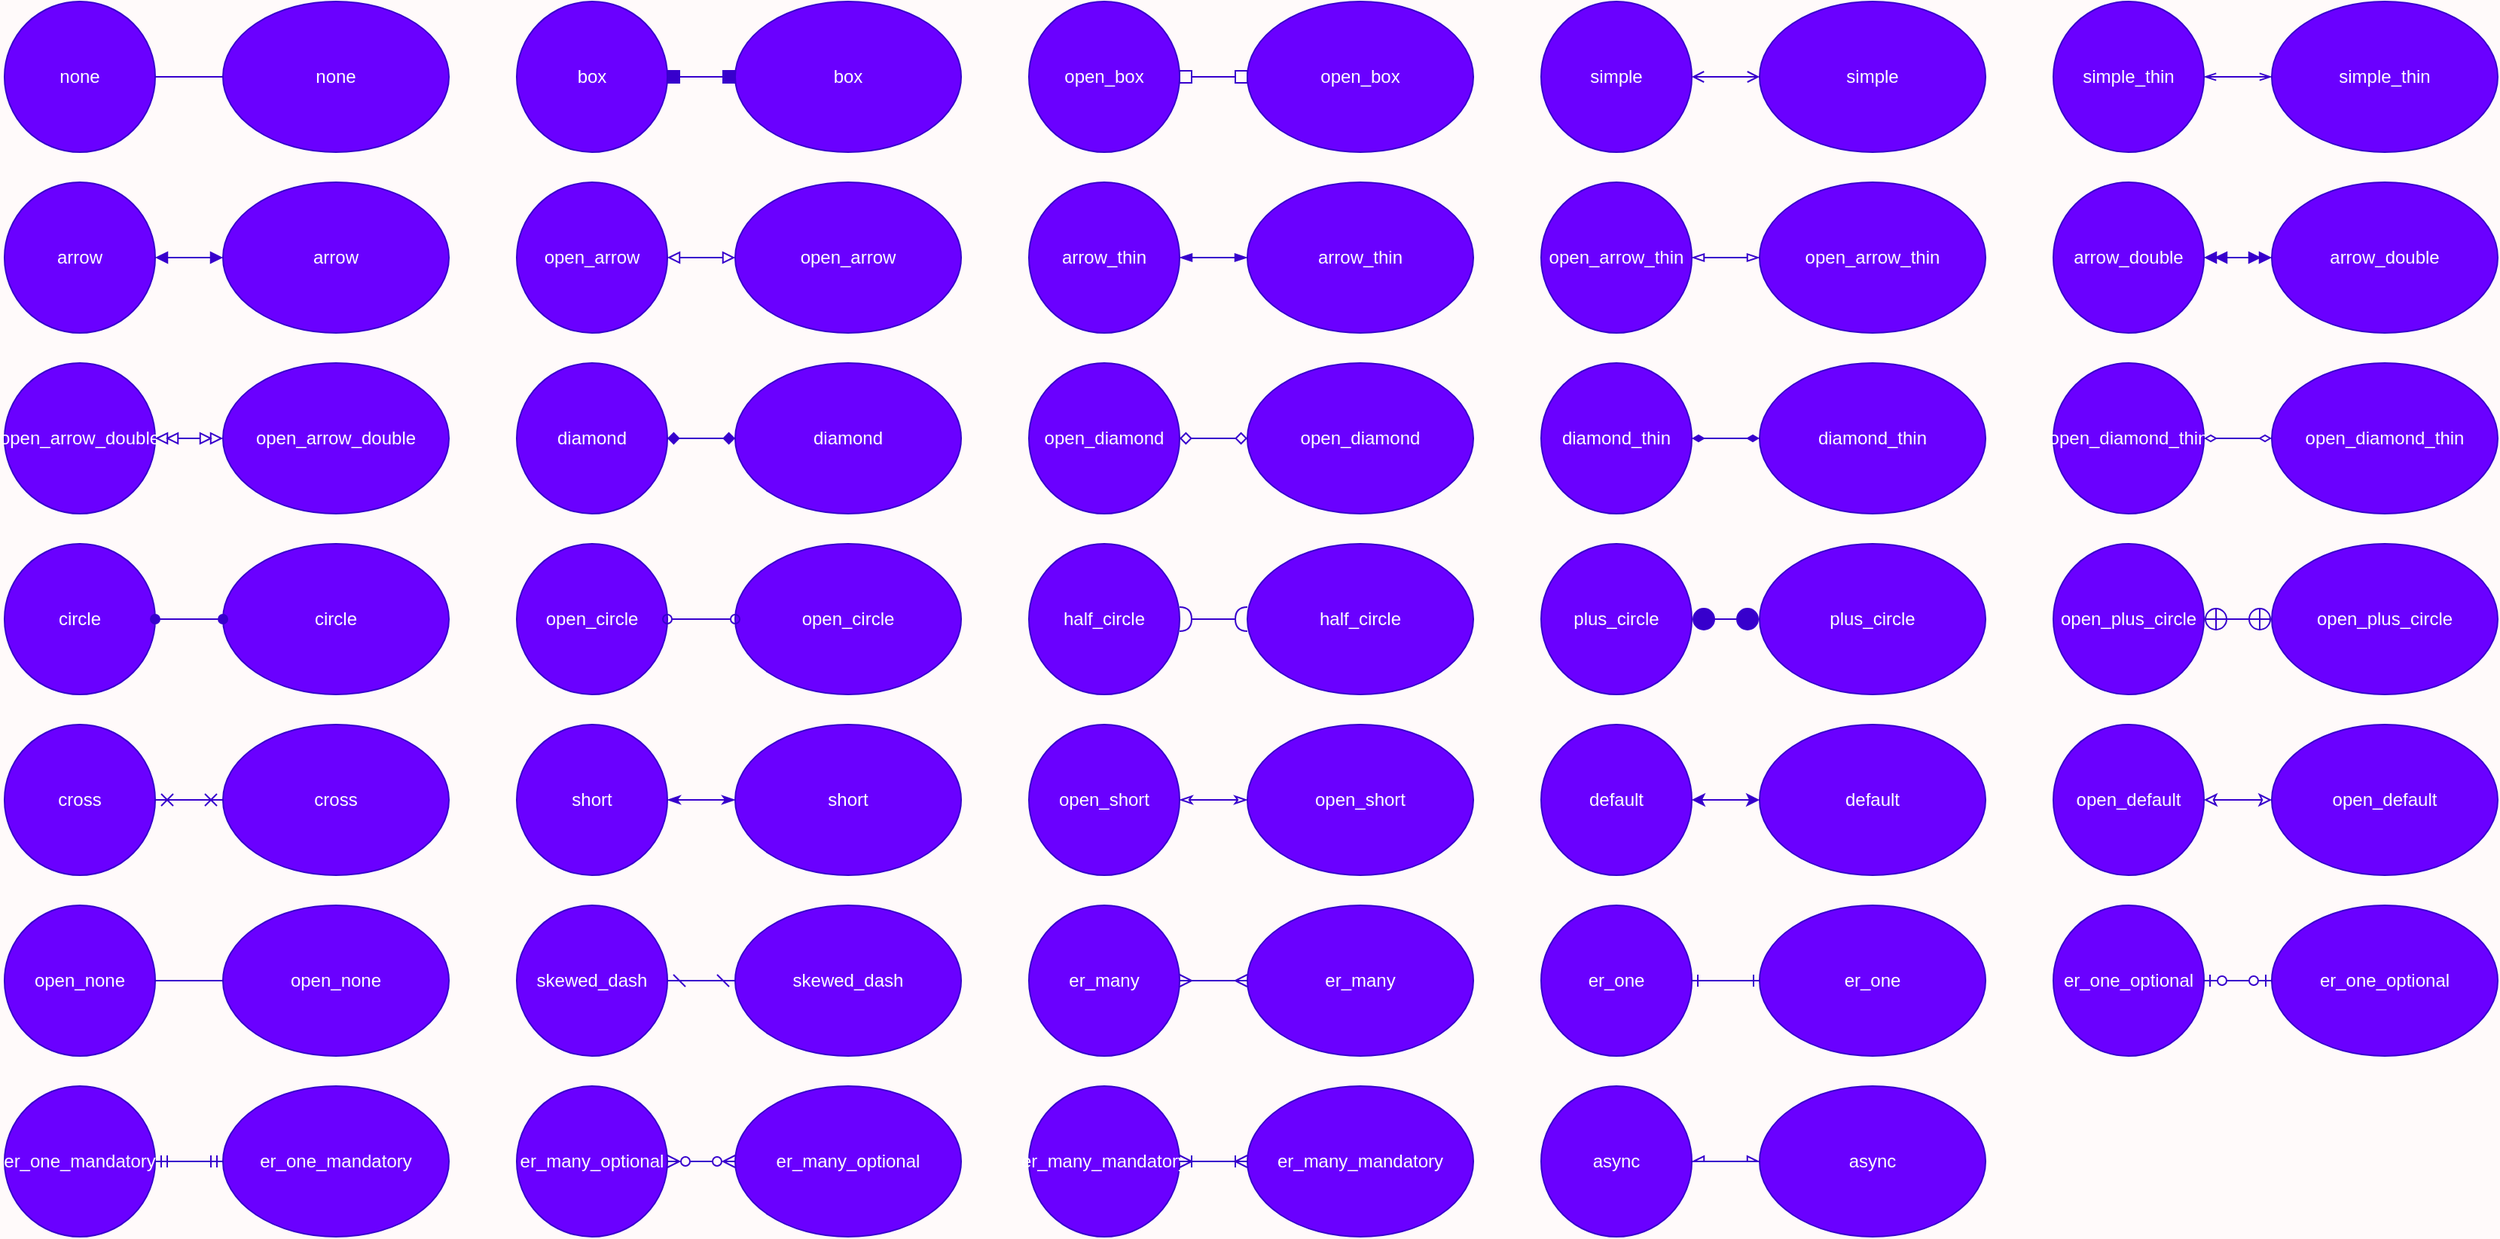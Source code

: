 <mxfile>
  <diagram id="HzW" name="Style-Plain">
    <mxGraphModel dx="0" dy="0" background="#FFFAFA" grid="0" gridSize="10" guides="1" tooltips="1" connect="1" arrows="1" fold="1" page="1" pageScale="1" pageWidth="1169" pageHeight="827" math="0" shadow="0">
      <root>
        <mxCell id="page_root_HzW" parent="HzW"/>
        <mxCell id="node_root_HzW" parent="page_root_HzW"/>
        <mxCell id="0" value="none" style="whiteSpace=wrap;html=1;fillColor=#6a00ff;strokeColor=#3700CC;fontColor=#ffffff;ellipse" vertex="1" parent="node_root_HzW">
          <mxGeometry x="35" y="10" width="100" height="100" as="geometry"/>
        </mxCell>
        <mxCell id="100" value="none" style="whiteSpace=wrap;html=1;fillColor=#6a00ff;strokeColor=#3700CC;fontColor=#ffffff;ellipse" vertex="1" parent="node_root_HzW">
          <mxGeometry x="180" y="10" width="150" height="100" as="geometry"/>
        </mxCell>
        <mxCell id="1" value="box" style="whiteSpace=wrap;html=1;fillColor=#6a00ff;strokeColor=#3700CC;fontColor=#ffffff;ellipse" vertex="1" parent="node_root_HzW">
          <mxGeometry x="375" y="10" width="100" height="100" as="geometry"/>
        </mxCell>
        <mxCell id="101" value="box" style="whiteSpace=wrap;html=1;fillColor=#6a00ff;strokeColor=#3700CC;fontColor=#ffffff;ellipse" vertex="1" parent="node_root_HzW">
          <mxGeometry x="520" y="10" width="150" height="100" as="geometry"/>
        </mxCell>
        <mxCell id="2" value="open_box" style="whiteSpace=wrap;html=1;fillColor=#6a00ff;strokeColor=#3700CC;fontColor=#ffffff;ellipse" vertex="1" parent="node_root_HzW">
          <mxGeometry x="715" y="10" width="100" height="100" as="geometry"/>
        </mxCell>
        <mxCell id="102" value="open_box" style="whiteSpace=wrap;html=1;fillColor=#6a00ff;strokeColor=#3700CC;fontColor=#ffffff;ellipse" vertex="1" parent="node_root_HzW">
          <mxGeometry x="860" y="10" width="150" height="100" as="geometry"/>
        </mxCell>
        <mxCell id="3" value="simple" style="whiteSpace=wrap;html=1;fillColor=#6a00ff;strokeColor=#3700CC;fontColor=#ffffff;ellipse" vertex="1" parent="node_root_HzW">
          <mxGeometry x="1055" y="10" width="100" height="100" as="geometry"/>
        </mxCell>
        <mxCell id="103" value="simple" style="whiteSpace=wrap;html=1;fillColor=#6a00ff;strokeColor=#3700CC;fontColor=#ffffff;ellipse" vertex="1" parent="node_root_HzW">
          <mxGeometry x="1200" y="10" width="150" height="100" as="geometry"/>
        </mxCell>
        <mxCell id="4" value="simple_thin" style="whiteSpace=wrap;html=1;fillColor=#6a00ff;strokeColor=#3700CC;fontColor=#ffffff;ellipse" vertex="1" parent="node_root_HzW">
          <mxGeometry x="1395" y="10" width="100" height="100" as="geometry"/>
        </mxCell>
        <mxCell id="104" value="simple_thin" style="whiteSpace=wrap;html=1;fillColor=#6a00ff;strokeColor=#3700CC;fontColor=#ffffff;ellipse" vertex="1" parent="node_root_HzW">
          <mxGeometry x="1540" y="10" width="150" height="100" as="geometry"/>
        </mxCell>
        <mxCell id="5" value="arrow" style="whiteSpace=wrap;html=1;fillColor=#6a00ff;strokeColor=#3700CC;fontColor=#ffffff;ellipse" vertex="1" parent="node_root_HzW">
          <mxGeometry x="35" y="130" width="100" height="100" as="geometry"/>
        </mxCell>
        <mxCell id="105" value="arrow" style="whiteSpace=wrap;html=1;fillColor=#6a00ff;strokeColor=#3700CC;fontColor=#ffffff;ellipse" vertex="1" parent="node_root_HzW">
          <mxGeometry x="180" y="130" width="150" height="100" as="geometry"/>
        </mxCell>
        <mxCell id="6" value="open_arrow" style="whiteSpace=wrap;html=1;fillColor=#6a00ff;strokeColor=#3700CC;fontColor=#ffffff;ellipse" vertex="1" parent="node_root_HzW">
          <mxGeometry x="375" y="130" width="100" height="100" as="geometry"/>
        </mxCell>
        <mxCell id="106" value="open_arrow" style="whiteSpace=wrap;html=1;fillColor=#6a00ff;strokeColor=#3700CC;fontColor=#ffffff;ellipse" vertex="1" parent="node_root_HzW">
          <mxGeometry x="520" y="130" width="150" height="100" as="geometry"/>
        </mxCell>
        <mxCell id="7" value="arrow_thin" style="whiteSpace=wrap;html=1;fillColor=#6a00ff;strokeColor=#3700CC;fontColor=#ffffff;ellipse" vertex="1" parent="node_root_HzW">
          <mxGeometry x="715" y="130" width="100" height="100" as="geometry"/>
        </mxCell>
        <mxCell id="107" value="arrow_thin" style="whiteSpace=wrap;html=1;fillColor=#6a00ff;strokeColor=#3700CC;fontColor=#ffffff;ellipse" vertex="1" parent="node_root_HzW">
          <mxGeometry x="860" y="130" width="150" height="100" as="geometry"/>
        </mxCell>
        <mxCell id="8" value="open_arrow_thin" style="whiteSpace=wrap;html=1;fillColor=#6a00ff;strokeColor=#3700CC;fontColor=#ffffff;ellipse" vertex="1" parent="node_root_HzW">
          <mxGeometry x="1055" y="130" width="100" height="100" as="geometry"/>
        </mxCell>
        <mxCell id="108" value="open_arrow_thin" style="whiteSpace=wrap;html=1;fillColor=#6a00ff;strokeColor=#3700CC;fontColor=#ffffff;ellipse" vertex="1" parent="node_root_HzW">
          <mxGeometry x="1200" y="130" width="150" height="100" as="geometry"/>
        </mxCell>
        <mxCell id="9" value="arrow_double" style="whiteSpace=wrap;html=1;fillColor=#6a00ff;strokeColor=#3700CC;fontColor=#ffffff;ellipse" vertex="1" parent="node_root_HzW">
          <mxGeometry x="1395" y="130" width="100" height="100" as="geometry"/>
        </mxCell>
        <mxCell id="109" value="arrow_double" style="whiteSpace=wrap;html=1;fillColor=#6a00ff;strokeColor=#3700CC;fontColor=#ffffff;ellipse" vertex="1" parent="node_root_HzW">
          <mxGeometry x="1540" y="130" width="150" height="100" as="geometry"/>
        </mxCell>
        <mxCell id="10" value="open_arrow_double" style="whiteSpace=wrap;html=1;fillColor=#6a00ff;strokeColor=#3700CC;fontColor=#ffffff;ellipse" vertex="1" parent="node_root_HzW">
          <mxGeometry x="35" y="250" width="100" height="100" as="geometry"/>
        </mxCell>
        <mxCell id="110" value="open_arrow_double" style="whiteSpace=wrap;html=1;fillColor=#6a00ff;strokeColor=#3700CC;fontColor=#ffffff;ellipse" vertex="1" parent="node_root_HzW">
          <mxGeometry x="180" y="250" width="150" height="100" as="geometry"/>
        </mxCell>
        <mxCell id="11" value="diamond" style="whiteSpace=wrap;html=1;fillColor=#6a00ff;strokeColor=#3700CC;fontColor=#ffffff;ellipse" vertex="1" parent="node_root_HzW">
          <mxGeometry x="375" y="250" width="100" height="100" as="geometry"/>
        </mxCell>
        <mxCell id="111" value="diamond" style="whiteSpace=wrap;html=1;fillColor=#6a00ff;strokeColor=#3700CC;fontColor=#ffffff;ellipse" vertex="1" parent="node_root_HzW">
          <mxGeometry x="520" y="250" width="150" height="100" as="geometry"/>
        </mxCell>
        <mxCell id="12" value="open_diamond" style="whiteSpace=wrap;html=1;fillColor=#6a00ff;strokeColor=#3700CC;fontColor=#ffffff;ellipse" vertex="1" parent="node_root_HzW">
          <mxGeometry x="715" y="250" width="100" height="100" as="geometry"/>
        </mxCell>
        <mxCell id="112" value="open_diamond" style="whiteSpace=wrap;html=1;fillColor=#6a00ff;strokeColor=#3700CC;fontColor=#ffffff;ellipse" vertex="1" parent="node_root_HzW">
          <mxGeometry x="860" y="250" width="150" height="100" as="geometry"/>
        </mxCell>
        <mxCell id="13" value="diamond_thin" style="whiteSpace=wrap;html=1;fillColor=#6a00ff;strokeColor=#3700CC;fontColor=#ffffff;ellipse" vertex="1" parent="node_root_HzW">
          <mxGeometry x="1055" y="250" width="100" height="100" as="geometry"/>
        </mxCell>
        <mxCell id="113" value="diamond_thin" style="whiteSpace=wrap;html=1;fillColor=#6a00ff;strokeColor=#3700CC;fontColor=#ffffff;ellipse" vertex="1" parent="node_root_HzW">
          <mxGeometry x="1200" y="250" width="150" height="100" as="geometry"/>
        </mxCell>
        <mxCell id="14" value="open_diamond_thin" style="whiteSpace=wrap;html=1;fillColor=#6a00ff;strokeColor=#3700CC;fontColor=#ffffff;ellipse" vertex="1" parent="node_root_HzW">
          <mxGeometry x="1395" y="250" width="100" height="100" as="geometry"/>
        </mxCell>
        <mxCell id="114" value="open_diamond_thin" style="whiteSpace=wrap;html=1;fillColor=#6a00ff;strokeColor=#3700CC;fontColor=#ffffff;ellipse" vertex="1" parent="node_root_HzW">
          <mxGeometry x="1540" y="250" width="150" height="100" as="geometry"/>
        </mxCell>
        <mxCell id="15" value="circle" style="whiteSpace=wrap;html=1;fillColor=#6a00ff;strokeColor=#3700CC;fontColor=#ffffff;ellipse" vertex="1" parent="node_root_HzW">
          <mxGeometry x="35" y="370" width="100" height="100" as="geometry"/>
        </mxCell>
        <mxCell id="115" value="circle" style="whiteSpace=wrap;html=1;fillColor=#6a00ff;strokeColor=#3700CC;fontColor=#ffffff;ellipse" vertex="1" parent="node_root_HzW">
          <mxGeometry x="180" y="370" width="150" height="100" as="geometry"/>
        </mxCell>
        <mxCell id="16" value="open_circle" style="whiteSpace=wrap;html=1;fillColor=#6a00ff;strokeColor=#3700CC;fontColor=#ffffff;ellipse" vertex="1" parent="node_root_HzW">
          <mxGeometry x="375" y="370" width="100" height="100" as="geometry"/>
        </mxCell>
        <mxCell id="116" value="open_circle" style="whiteSpace=wrap;html=1;fillColor=#6a00ff;strokeColor=#3700CC;fontColor=#ffffff;ellipse" vertex="1" parent="node_root_HzW">
          <mxGeometry x="520" y="370" width="150" height="100" as="geometry"/>
        </mxCell>
        <mxCell id="17" value="half_circle" style="whiteSpace=wrap;html=1;fillColor=#6a00ff;strokeColor=#3700CC;fontColor=#ffffff;ellipse" vertex="1" parent="node_root_HzW">
          <mxGeometry x="715" y="370" width="100" height="100" as="geometry"/>
        </mxCell>
        <mxCell id="117" value="half_circle" style="whiteSpace=wrap;html=1;fillColor=#6a00ff;strokeColor=#3700CC;fontColor=#ffffff;ellipse" vertex="1" parent="node_root_HzW">
          <mxGeometry x="860" y="370" width="150" height="100" as="geometry"/>
        </mxCell>
        <mxCell id="18" value="plus_circle" style="whiteSpace=wrap;html=1;fillColor=#6a00ff;strokeColor=#3700CC;fontColor=#ffffff;ellipse" vertex="1" parent="node_root_HzW">
          <mxGeometry x="1055" y="370" width="100" height="100" as="geometry"/>
        </mxCell>
        <mxCell id="118" value="plus_circle" style="whiteSpace=wrap;html=1;fillColor=#6a00ff;strokeColor=#3700CC;fontColor=#ffffff;ellipse" vertex="1" parent="node_root_HzW">
          <mxGeometry x="1200" y="370" width="150" height="100" as="geometry"/>
        </mxCell>
        <mxCell id="19" value="open_plus_circle" style="whiteSpace=wrap;html=1;fillColor=#6a00ff;strokeColor=#3700CC;fontColor=#ffffff;ellipse" vertex="1" parent="node_root_HzW">
          <mxGeometry x="1395" y="370" width="100" height="100" as="geometry"/>
        </mxCell>
        <mxCell id="119" value="open_plus_circle" style="whiteSpace=wrap;html=1;fillColor=#6a00ff;strokeColor=#3700CC;fontColor=#ffffff;ellipse" vertex="1" parent="node_root_HzW">
          <mxGeometry x="1540" y="370" width="150" height="100" as="geometry"/>
        </mxCell>
        <mxCell id="20" value="cross" style="whiteSpace=wrap;html=1;fillColor=#6a00ff;strokeColor=#3700CC;fontColor=#ffffff;ellipse" vertex="1" parent="node_root_HzW">
          <mxGeometry x="35" y="490" width="100" height="100" as="geometry"/>
        </mxCell>
        <mxCell id="120" value="cross" style="whiteSpace=wrap;html=1;fillColor=#6a00ff;strokeColor=#3700CC;fontColor=#ffffff;ellipse" vertex="1" parent="node_root_HzW">
          <mxGeometry x="180" y="490" width="150" height="100" as="geometry"/>
        </mxCell>
        <mxCell id="21" value="short" style="whiteSpace=wrap;html=1;fillColor=#6a00ff;strokeColor=#3700CC;fontColor=#ffffff;ellipse" vertex="1" parent="node_root_HzW">
          <mxGeometry x="375" y="490" width="100" height="100" as="geometry"/>
        </mxCell>
        <mxCell id="121" value="short" style="whiteSpace=wrap;html=1;fillColor=#6a00ff;strokeColor=#3700CC;fontColor=#ffffff;ellipse" vertex="1" parent="node_root_HzW">
          <mxGeometry x="520" y="490" width="150" height="100" as="geometry"/>
        </mxCell>
        <mxCell id="22" value="open_short" style="whiteSpace=wrap;html=1;fillColor=#6a00ff;strokeColor=#3700CC;fontColor=#ffffff;ellipse" vertex="1" parent="node_root_HzW">
          <mxGeometry x="715" y="490" width="100" height="100" as="geometry"/>
        </mxCell>
        <mxCell id="122" value="open_short" style="whiteSpace=wrap;html=1;fillColor=#6a00ff;strokeColor=#3700CC;fontColor=#ffffff;ellipse" vertex="1" parent="node_root_HzW">
          <mxGeometry x="860" y="490" width="150" height="100" as="geometry"/>
        </mxCell>
        <mxCell id="23" value="default" style="whiteSpace=wrap;html=1;fillColor=#6a00ff;strokeColor=#3700CC;fontColor=#ffffff;ellipse" vertex="1" parent="node_root_HzW">
          <mxGeometry x="1055" y="490" width="100" height="100" as="geometry"/>
        </mxCell>
        <mxCell id="123" value="default" style="whiteSpace=wrap;html=1;fillColor=#6a00ff;strokeColor=#3700CC;fontColor=#ffffff;ellipse" vertex="1" parent="node_root_HzW">
          <mxGeometry x="1200" y="490" width="150" height="100" as="geometry"/>
        </mxCell>
        <mxCell id="24" value="open_default" style="whiteSpace=wrap;html=1;fillColor=#6a00ff;strokeColor=#3700CC;fontColor=#ffffff;ellipse" vertex="1" parent="node_root_HzW">
          <mxGeometry x="1395" y="490" width="100" height="100" as="geometry"/>
        </mxCell>
        <mxCell id="124" value="open_default" style="whiteSpace=wrap;html=1;fillColor=#6a00ff;strokeColor=#3700CC;fontColor=#ffffff;ellipse" vertex="1" parent="node_root_HzW">
          <mxGeometry x="1540" y="490" width="150" height="100" as="geometry"/>
        </mxCell>
        <mxCell id="25" value="open_none" style="whiteSpace=wrap;html=1;fillColor=#6a00ff;strokeColor=#3700CC;fontColor=#ffffff;ellipse" vertex="1" parent="node_root_HzW">
          <mxGeometry x="35" y="610" width="100" height="100" as="geometry"/>
        </mxCell>
        <mxCell id="125" value="open_none" style="whiteSpace=wrap;html=1;fillColor=#6a00ff;strokeColor=#3700CC;fontColor=#ffffff;ellipse" vertex="1" parent="node_root_HzW">
          <mxGeometry x="180" y="610" width="150" height="100" as="geometry"/>
        </mxCell>
        <mxCell id="26" value="skewed_dash" style="whiteSpace=wrap;html=1;fillColor=#6a00ff;strokeColor=#3700CC;fontColor=#ffffff;ellipse" vertex="1" parent="node_root_HzW">
          <mxGeometry x="375" y="610" width="100" height="100" as="geometry"/>
        </mxCell>
        <mxCell id="126" value="skewed_dash" style="whiteSpace=wrap;html=1;fillColor=#6a00ff;strokeColor=#3700CC;fontColor=#ffffff;ellipse" vertex="1" parent="node_root_HzW">
          <mxGeometry x="520" y="610" width="150" height="100" as="geometry"/>
        </mxCell>
        <mxCell id="27" value="er_many" style="whiteSpace=wrap;html=1;fillColor=#6a00ff;strokeColor=#3700CC;fontColor=#ffffff;ellipse" vertex="1" parent="node_root_HzW">
          <mxGeometry x="715" y="610" width="100" height="100" as="geometry"/>
        </mxCell>
        <mxCell id="127" value="er_many" style="whiteSpace=wrap;html=1;fillColor=#6a00ff;strokeColor=#3700CC;fontColor=#ffffff;ellipse" vertex="1" parent="node_root_HzW">
          <mxGeometry x="860" y="610" width="150" height="100" as="geometry"/>
        </mxCell>
        <mxCell id="28" value="er_one" style="whiteSpace=wrap;html=1;fillColor=#6a00ff;strokeColor=#3700CC;fontColor=#ffffff;ellipse" vertex="1" parent="node_root_HzW">
          <mxGeometry x="1055" y="610" width="100" height="100" as="geometry"/>
        </mxCell>
        <mxCell id="128" value="er_one" style="whiteSpace=wrap;html=1;fillColor=#6a00ff;strokeColor=#3700CC;fontColor=#ffffff;ellipse" vertex="1" parent="node_root_HzW">
          <mxGeometry x="1200" y="610" width="150" height="100" as="geometry"/>
        </mxCell>
        <mxCell id="29" value="er_one_optional" style="whiteSpace=wrap;html=1;fillColor=#6a00ff;strokeColor=#3700CC;fontColor=#ffffff;ellipse" vertex="1" parent="node_root_HzW">
          <mxGeometry x="1395" y="610" width="100" height="100" as="geometry"/>
        </mxCell>
        <mxCell id="129" value="er_one_optional" style="whiteSpace=wrap;html=1;fillColor=#6a00ff;strokeColor=#3700CC;fontColor=#ffffff;ellipse" vertex="1" parent="node_root_HzW">
          <mxGeometry x="1540" y="610" width="150" height="100" as="geometry"/>
        </mxCell>
        <mxCell id="30" value="er_one_mandatory" style="whiteSpace=wrap;html=1;fillColor=#6a00ff;strokeColor=#3700CC;fontColor=#ffffff;ellipse" vertex="1" parent="node_root_HzW">
          <mxGeometry x="35" y="730" width="100" height="100" as="geometry"/>
        </mxCell>
        <mxCell id="130" value="er_one_mandatory" style="whiteSpace=wrap;html=1;fillColor=#6a00ff;strokeColor=#3700CC;fontColor=#ffffff;ellipse" vertex="1" parent="node_root_HzW">
          <mxGeometry x="180" y="730" width="150" height="100" as="geometry"/>
        </mxCell>
        <mxCell id="31" value="er_many_optional" style="whiteSpace=wrap;html=1;fillColor=#6a00ff;strokeColor=#3700CC;fontColor=#ffffff;ellipse" vertex="1" parent="node_root_HzW">
          <mxGeometry x="375" y="730" width="100" height="100" as="geometry"/>
        </mxCell>
        <mxCell id="131" value="er_many_optional" style="whiteSpace=wrap;html=1;fillColor=#6a00ff;strokeColor=#3700CC;fontColor=#ffffff;ellipse" vertex="1" parent="node_root_HzW">
          <mxGeometry x="520" y="730" width="150" height="100" as="geometry"/>
        </mxCell>
        <mxCell id="32" value="er_many_mandatory" style="whiteSpace=wrap;html=1;fillColor=#6a00ff;strokeColor=#3700CC;fontColor=#ffffff;ellipse" vertex="1" parent="node_root_HzW">
          <mxGeometry x="715" y="730" width="100" height="100" as="geometry"/>
        </mxCell>
        <mxCell id="132" value="er_many_mandatory" style="whiteSpace=wrap;html=1;fillColor=#6a00ff;strokeColor=#3700CC;fontColor=#ffffff;ellipse" vertex="1" parent="node_root_HzW">
          <mxGeometry x="860" y="730" width="150" height="100" as="geometry"/>
        </mxCell>
        <mxCell id="33" value="async" style="whiteSpace=wrap;html=1;fillColor=#6a00ff;strokeColor=#3700CC;fontColor=#ffffff;ellipse" vertex="1" parent="node_root_HzW">
          <mxGeometry x="1055" y="730" width="100" height="100" as="geometry"/>
        </mxCell>
        <mxCell id="133" value="async" style="whiteSpace=wrap;html=1;fillColor=#6a00ff;strokeColor=#3700CC;fontColor=#ffffff;ellipse" vertex="1" parent="node_root_HzW">
          <mxGeometry x="1200" y="730" width="150" height="100" as="geometry"/>
        </mxCell>
        <mxCell id="HzW-70" value="" style="whiteSpace=wrap;html=1;fillColor=#6a00ff;strokeColor=#3700CC;edgeStyle=none;exitX=1;exitY=0.5;exitDx=0;exitDy=0;entryX=0;entryY=0.5;entryDx=0;entryDy=0;startArrow=none;startFill=1;endArrow=none;endFill=1" parent="node_root_HzW" source="0" target="100" edge="1">
          <mxGeometry relative="1" as="geometry"/>
        </mxCell>
        <mxCell id="HzW-71" value="" style="whiteSpace=wrap;html=1;fillColor=#6a00ff;strokeColor=#3700CC;edgeStyle=none;exitX=1;exitY=0.5;exitDx=0;exitDy=0;entryX=0;entryY=0.5;entryDx=0;entryDy=0;startArrow=box;startFill=1;endArrow=box;endFill=1" parent="node_root_HzW" source="1" target="101" edge="1">
          <mxGeometry relative="1" as="geometry"/>
        </mxCell>
        <mxCell id="HzW-72" value="" style="whiteSpace=wrap;html=1;fillColor=#6a00ff;strokeColor=#3700CC;edgeStyle=none;exitX=1;exitY=0.5;exitDx=0;exitDy=0;entryX=0;entryY=0.5;entryDx=0;entryDy=0;startArrow=box;startFill=0;endArrow=box;endFill=0" parent="node_root_HzW" source="2" target="102" edge="1">
          <mxGeometry relative="1" as="geometry"/>
        </mxCell>
        <mxCell id="HzW-73" value="" style="whiteSpace=wrap;html=1;fillColor=#6a00ff;strokeColor=#3700CC;edgeStyle=none;exitX=1;exitY=0.5;exitDx=0;exitDy=0;entryX=0;entryY=0.5;entryDx=0;entryDy=0;startArrow=open;startFill=1;endArrow=open;endFill=1" parent="node_root_HzW" source="3" target="103" edge="1">
          <mxGeometry relative="1" as="geometry"/>
        </mxCell>
        <mxCell id="HzW-74" value="" style="whiteSpace=wrap;html=1;fillColor=#6a00ff;strokeColor=#3700CC;edgeStyle=none;exitX=1;exitY=0.5;exitDx=0;exitDy=0;entryX=0;entryY=0.5;entryDx=0;entryDy=0;startArrow=openThin;startFill=1;endArrow=openThin;endFill=1" parent="node_root_HzW" source="4" target="104" edge="1">
          <mxGeometry relative="1" as="geometry"/>
        </mxCell>
        <mxCell id="HzW-75" value="" style="whiteSpace=wrap;html=1;fillColor=#6a00ff;strokeColor=#3700CC;edgeStyle=none;exitX=1;exitY=0.5;exitDx=0;exitDy=0;entryX=0;entryY=0.5;entryDx=0;entryDy=0;startArrow=block;startFill=1;endArrow=block;endFill=1" parent="node_root_HzW" source="5" target="105" edge="1">
          <mxGeometry relative="1" as="geometry"/>
        </mxCell>
        <mxCell id="HzW-76" value="" style="whiteSpace=wrap;html=1;fillColor=#6a00ff;strokeColor=#3700CC;edgeStyle=none;exitX=1;exitY=0.5;exitDx=0;exitDy=0;entryX=0;entryY=0.5;entryDx=0;entryDy=0;startArrow=block;startFill=0;endArrow=block;endFill=0" parent="node_root_HzW" source="6" target="106" edge="1">
          <mxGeometry relative="1" as="geometry"/>
        </mxCell>
        <mxCell id="HzW-77" value="" style="whiteSpace=wrap;html=1;fillColor=#6a00ff;strokeColor=#3700CC;edgeStyle=none;exitX=1;exitY=0.5;exitDx=0;exitDy=0;entryX=0;entryY=0.5;entryDx=0;entryDy=0;startArrow=blockThin;startFill=1;endArrow=blockThin;endFill=1" parent="node_root_HzW" source="7" target="107" edge="1">
          <mxGeometry relative="1" as="geometry"/>
        </mxCell>
        <mxCell id="HzW-78" value="" style="whiteSpace=wrap;html=1;fillColor=#6a00ff;strokeColor=#3700CC;edgeStyle=none;exitX=1;exitY=0.5;exitDx=0;exitDy=0;entryX=0;entryY=0.5;entryDx=0;entryDy=0;startArrow=blockThin;startFill=0;endArrow=blockThin;endFill=0" parent="node_root_HzW" source="8" target="108" edge="1">
          <mxGeometry relative="1" as="geometry"/>
        </mxCell>
        <mxCell id="HzW-79" value="" style="whiteSpace=wrap;html=1;fillColor=#6a00ff;strokeColor=#3700CC;edgeStyle=none;exitX=1;exitY=0.5;exitDx=0;exitDy=0;entryX=0;entryY=0.5;entryDx=0;entryDy=0;startArrow=doubleBlock;startFill=1;endArrow=doubleBlock;endFill=1" parent="node_root_HzW" source="9" target="109" edge="1">
          <mxGeometry relative="1" as="geometry"/>
        </mxCell>
        <mxCell id="HzW-80" value="" style="whiteSpace=wrap;html=1;fillColor=#6a00ff;strokeColor=#3700CC;edgeStyle=none;exitX=1;exitY=0.5;exitDx=0;exitDy=0;entryX=0;entryY=0.5;entryDx=0;entryDy=0;startArrow=doubleBlock;startFill=0;endArrow=doubleBlock;endFill=0" parent="node_root_HzW" source="10" target="110" edge="1">
          <mxGeometry relative="1" as="geometry"/>
        </mxCell>
        <mxCell id="HzW-81" value="" style="whiteSpace=wrap;html=1;fillColor=#6a00ff;strokeColor=#3700CC;edgeStyle=none;exitX=1;exitY=0.5;exitDx=0;exitDy=0;entryX=0;entryY=0.5;entryDx=0;entryDy=0;startArrow=diamond;startFill=1;endArrow=diamond;endFill=1" parent="node_root_HzW" source="11" target="111" edge="1">
          <mxGeometry relative="1" as="geometry"/>
        </mxCell>
        <mxCell id="HzW-82" value="" style="whiteSpace=wrap;html=1;fillColor=#6a00ff;strokeColor=#3700CC;edgeStyle=none;exitX=1;exitY=0.5;exitDx=0;exitDy=0;entryX=0;entryY=0.5;entryDx=0;entryDy=0;startArrow=diamond;startFill=0;endArrow=diamond;endFill=0" parent="node_root_HzW" source="12" target="112" edge="1">
          <mxGeometry relative="1" as="geometry"/>
        </mxCell>
        <mxCell id="HzW-83" value="" style="whiteSpace=wrap;html=1;fillColor=#6a00ff;strokeColor=#3700CC;edgeStyle=none;exitX=1;exitY=0.5;exitDx=0;exitDy=0;entryX=0;entryY=0.5;entryDx=0;entryDy=0;startArrow=diamondThin;startFill=1;endArrow=diamondThin;endFill=1" parent="node_root_HzW" source="13" target="113" edge="1">
          <mxGeometry relative="1" as="geometry"/>
        </mxCell>
        <mxCell id="HzW-84" value="" style="whiteSpace=wrap;html=1;fillColor=#6a00ff;strokeColor=#3700CC;edgeStyle=none;exitX=1;exitY=0.5;exitDx=0;exitDy=0;entryX=0;entryY=0.5;entryDx=0;entryDy=0;startArrow=diamondThin;startFill=0;endArrow=diamondThin;endFill=0" parent="node_root_HzW" source="14" target="114" edge="1">
          <mxGeometry relative="1" as="geometry"/>
        </mxCell>
        <mxCell id="HzW-85" value="" style="whiteSpace=wrap;html=1;fillColor=#6a00ff;strokeColor=#3700CC;edgeStyle=none;exitX=1;exitY=0.5;exitDx=0;exitDy=0;entryX=0;entryY=0.5;entryDx=0;entryDy=0;startArrow=oval;startFill=1;endArrow=oval;endFill=1" parent="node_root_HzW" source="15" target="115" edge="1">
          <mxGeometry relative="1" as="geometry"/>
        </mxCell>
        <mxCell id="HzW-86" value="" style="whiteSpace=wrap;html=1;fillColor=#6a00ff;strokeColor=#3700CC;edgeStyle=none;exitX=1;exitY=0.5;exitDx=0;exitDy=0;entryX=0;entryY=0.5;entryDx=0;entryDy=0;startArrow=oval;startFill=0;endArrow=oval;endFill=0" parent="node_root_HzW" source="16" target="116" edge="1">
          <mxGeometry relative="1" as="geometry"/>
        </mxCell>
        <mxCell id="HzW-87" value="" style="whiteSpace=wrap;html=1;fillColor=#6a00ff;strokeColor=#3700CC;edgeStyle=none;exitX=1;exitY=0.5;exitDx=0;exitDy=0;entryX=0;entryY=0.5;entryDx=0;entryDy=0;startArrow=halfCircle;startFill=1;endArrow=halfCircle;endFill=1" parent="node_root_HzW" source="17" target="117" edge="1">
          <mxGeometry relative="1" as="geometry"/>
        </mxCell>
        <mxCell id="HzW-88" value="" style="whiteSpace=wrap;html=1;fillColor=#6a00ff;strokeColor=#3700CC;edgeStyle=none;exitX=1;exitY=0.5;exitDx=0;exitDy=0;entryX=0;entryY=0.5;entryDx=0;entryDy=0;startArrow=circlePlus;startFill=1;endArrow=circlePlus;endFill=1" parent="node_root_HzW" source="18" target="118" edge="1">
          <mxGeometry relative="1" as="geometry"/>
        </mxCell>
        <mxCell id="HzW-89" value="" style="whiteSpace=wrap;html=1;fillColor=#6a00ff;strokeColor=#3700CC;edgeStyle=none;exitX=1;exitY=0.5;exitDx=0;exitDy=0;entryX=0;entryY=0.5;entryDx=0;entryDy=0;startArrow=circlePlus;startFill=0;endArrow=circlePlus;endFill=0" parent="node_root_HzW" source="19" target="119" edge="1">
          <mxGeometry relative="1" as="geometry"/>
        </mxCell>
        <mxCell id="HzW-90" value="" style="whiteSpace=wrap;html=1;fillColor=#6a00ff;strokeColor=#3700CC;edgeStyle=none;exitX=1;exitY=0.5;exitDx=0;exitDy=0;entryX=0;entryY=0.5;entryDx=0;entryDy=0;startArrow=cross;startFill=1;endArrow=cross;endFill=1" parent="node_root_HzW" source="20" target="120" edge="1">
          <mxGeometry relative="1" as="geometry"/>
        </mxCell>
        <mxCell id="HzW-91" value="" style="whiteSpace=wrap;html=1;fillColor=#6a00ff;strokeColor=#3700CC;edgeStyle=none;exitX=1;exitY=0.5;exitDx=0;exitDy=0;entryX=0;entryY=0.5;entryDx=0;entryDy=0;startArrow=classicThin;startFill=1;endArrow=classicThin;endFill=1" parent="node_root_HzW" source="21" target="121" edge="1">
          <mxGeometry relative="1" as="geometry"/>
        </mxCell>
        <mxCell id="HzW-92" value="" style="whiteSpace=wrap;html=1;fillColor=#6a00ff;strokeColor=#3700CC;edgeStyle=none;exitX=1;exitY=0.5;exitDx=0;exitDy=0;entryX=0;entryY=0.5;entryDx=0;entryDy=0;startArrow=classicThin;startFill=0;endArrow=classicThin;endFill=0" parent="node_root_HzW" source="22" target="122" edge="1">
          <mxGeometry relative="1" as="geometry"/>
        </mxCell>
        <mxCell id="HzW-93" value="" style="whiteSpace=wrap;html=1;fillColor=#6a00ff;strokeColor=#3700CC;edgeStyle=none;exitX=1;exitY=0.5;exitDx=0;exitDy=0;entryX=0;entryY=0.5;entryDx=0;entryDy=0;startArrow=classic;startFill=1;endArrow=classic;endFill=1" parent="node_root_HzW" source="23" target="123" edge="1">
          <mxGeometry relative="1" as="geometry"/>
        </mxCell>
        <mxCell id="HzW-94" value="" style="whiteSpace=wrap;html=1;fillColor=#6a00ff;strokeColor=#3700CC;edgeStyle=none;exitX=1;exitY=0.5;exitDx=0;exitDy=0;entryX=0;entryY=0.5;entryDx=0;entryDy=0;startArrow=classic;startFill=0;endArrow=classic;endFill=0" parent="node_root_HzW" source="24" target="124" edge="1">
          <mxGeometry relative="1" as="geometry"/>
        </mxCell>
        <mxCell id="HzW-95" value="" style="whiteSpace=wrap;html=1;fillColor=#6a00ff;strokeColor=#3700CC;edgeStyle=none;exitX=1;exitY=0.5;exitDx=0;exitDy=0;entryX=0;entryY=0.5;entryDx=0;entryDy=0;startArrow=none;startFill=0;endArrow=none;endFill=0" parent="node_root_HzW" source="25" target="125" edge="1">
          <mxGeometry relative="1" as="geometry"/>
        </mxCell>
        <mxCell id="HzW-96" value="" style="whiteSpace=wrap;html=1;fillColor=#6a00ff;strokeColor=#3700CC;edgeStyle=none;exitX=1;exitY=0.5;exitDx=0;exitDy=0;entryX=0;entryY=0.5;entryDx=0;entryDy=0;startArrow=dash;startFill=1;endArrow=dash;endFill=1" parent="node_root_HzW" source="26" target="126" edge="1">
          <mxGeometry relative="1" as="geometry"/>
        </mxCell>
        <mxCell id="HzW-97" value="" style="whiteSpace=wrap;html=1;fillColor=#6a00ff;strokeColor=#3700CC;edgeStyle=none;exitX=1;exitY=0.5;exitDx=0;exitDy=0;entryX=0;entryY=0.5;entryDx=0;entryDy=0;startArrow=ERmany;startFill=1;endArrow=ERmany;endFill=1" parent="node_root_HzW" source="27" target="127" edge="1">
          <mxGeometry relative="1" as="geometry"/>
        </mxCell>
        <mxCell id="HzW-98" value="" style="whiteSpace=wrap;html=1;fillColor=#6a00ff;strokeColor=#3700CC;edgeStyle=none;exitX=1;exitY=0.5;exitDx=0;exitDy=0;entryX=0;entryY=0.5;entryDx=0;entryDy=0;startArrow=ERone;startFill=1;endArrow=ERone;endFill=1" parent="node_root_HzW" source="28" target="128" edge="1">
          <mxGeometry relative="1" as="geometry"/>
        </mxCell>
        <mxCell id="HzW-99" value="" style="whiteSpace=wrap;html=1;fillColor=#6a00ff;strokeColor=#3700CC;edgeStyle=none;exitX=1;exitY=0.5;exitDx=0;exitDy=0;entryX=0;entryY=0.5;entryDx=0;entryDy=0;startArrow=ERzeroToOne;startFill=1;endArrow=ERzeroToOne;endFill=1" parent="node_root_HzW" source="29" target="129" edge="1">
          <mxGeometry relative="1" as="geometry"/>
        </mxCell>
        <mxCell id="HzW-100" value="" style="whiteSpace=wrap;html=1;fillColor=#6a00ff;strokeColor=#3700CC;edgeStyle=none;exitX=1;exitY=0.5;exitDx=0;exitDy=0;entryX=0;entryY=0.5;entryDx=0;entryDy=0;startArrow=ERmandOne;startFill=1;endArrow=ERmandOne;endFill=1" parent="node_root_HzW" source="30" target="130" edge="1">
          <mxGeometry relative="1" as="geometry"/>
        </mxCell>
        <mxCell id="HzW-101" value="" style="whiteSpace=wrap;html=1;fillColor=#6a00ff;strokeColor=#3700CC;edgeStyle=none;exitX=1;exitY=0.5;exitDx=0;exitDy=0;entryX=0;entryY=0.5;entryDx=0;entryDy=0;startArrow=ERzeroToMany;startFill=0;endArrow=ERzeroToMany;endFill=0" parent="node_root_HzW" source="31" target="131" edge="1">
          <mxGeometry relative="1" as="geometry"/>
        </mxCell>
        <mxCell id="HzW-102" value="" style="whiteSpace=wrap;html=1;fillColor=#6a00ff;strokeColor=#3700CC;edgeStyle=none;exitX=1;exitY=0.5;exitDx=0;exitDy=0;entryX=0;entryY=0.5;entryDx=0;entryDy=0;startArrow=ERoneToMany;startFill=0;endArrow=ERoneToMany;endFill=0" parent="node_root_HzW" source="32" target="132" edge="1">
          <mxGeometry relative="1" as="geometry"/>
        </mxCell>
        <mxCell id="HzW-103" value="" style="whiteSpace=wrap;html=1;fillColor=#6a00ff;strokeColor=#3700CC;edgeStyle=none;exitX=1;exitY=0.5;exitDx=0;exitDy=0;entryX=0;entryY=0.5;entryDx=0;entryDy=0;startArrow=async;startFill=0;endArrow=async;endFill=0" parent="node_root_HzW" source="33" target="133" edge="1">
          <mxGeometry relative="1" as="geometry"/>
        </mxCell>
      </root>
    </mxGraphModel>
  </diagram>
</mxfile>
